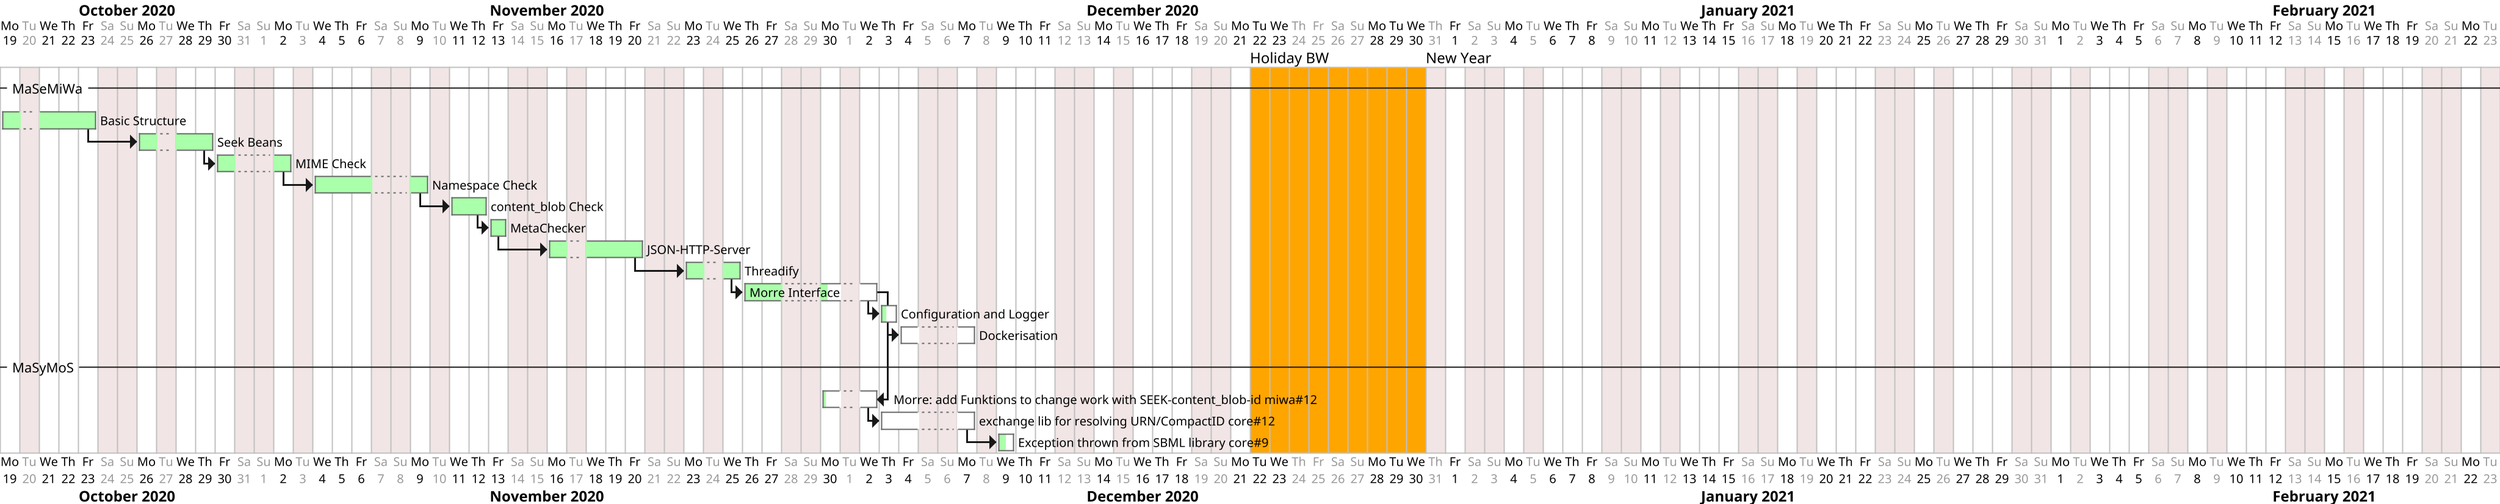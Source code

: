 @startgantt
<style>
ganttDiagram {
	task {
		FontName Helvetica
		FontColor #000
		FontSize 10
		FontStyle normal
		BackGroundColor #afa
		LineColor #666
	}
}
</style>

today is %date("yyyy-MM-dd") and is colored in #AAF

Project starts 2020-10-19
printscale daily
scale 2

saturday are closed
sunday are closed
tuesday are closed
2020-12-22 is open
2020-12-29 is open
2020-12-24 to 2020-12-26 are named [Christmas] and are closed
2020-12-31 to 2020-12-31 are named [New Year] and are closed
2020-12-22 to 2020-12-30 are named [Holiday BW] and are colored orange


-- MaSeMiWa --

[Basic Structure] as [structure]   lasts 4 days and is     100% completed
then [Seek Beans] as [beans]   lasts 3 days and is     100% completed
then [MIME Check] as [mime]   lasts 2 days and is     100% completed
then [Namespace Check] as [namespace]   lasts 4 days and is   100% completed
then [content_blob Check] as [blob]   lasts 2 days and is     100% completed
then [MetaChecker] as [metachecker]   lasts 1 days and is     100% completed
then [JSON-HTTP-Server] as [http]   lasts 4 days and is   100% completed
then [Threadify] as [thread]   lasts 2 days and is   100% completed
then [Morre Interface] as [morre]   lasts 4 days and is   60% completed
then [Configuration and Logger] as [log]   lasts 1 days and is   35% completed
then [Dockerisation] as [docker]   lasts 2 days and is   0% completed

-- MaSyMoS --
[Morre: add Funktions to change work with SEEK-content_blob-id miwa#12] as [id]   lasts 2 days and is   10% completed  and ends at [morre]'s end
then [exchange lib for resolving URN/CompactID core#12] lasts 3 days and is 0% completed
then [Exception thrown from SBML library core#9] lasts 1 days and is 50% completed

@endgantt